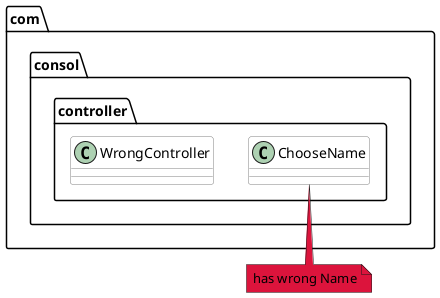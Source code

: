 @startuml

skinparam componentStyle uml2

skinparam component {
BorderColor #grey
BackgroundColor #white
}

skinparam class {
BorderColor #grey
BackgroundColor #white
}

package com.consol.controller {
class ChooseName
class WrongController
}


note "has wrong Name" as WrongPackage #crimson
ChooseName .. WrongPackage

@enduml